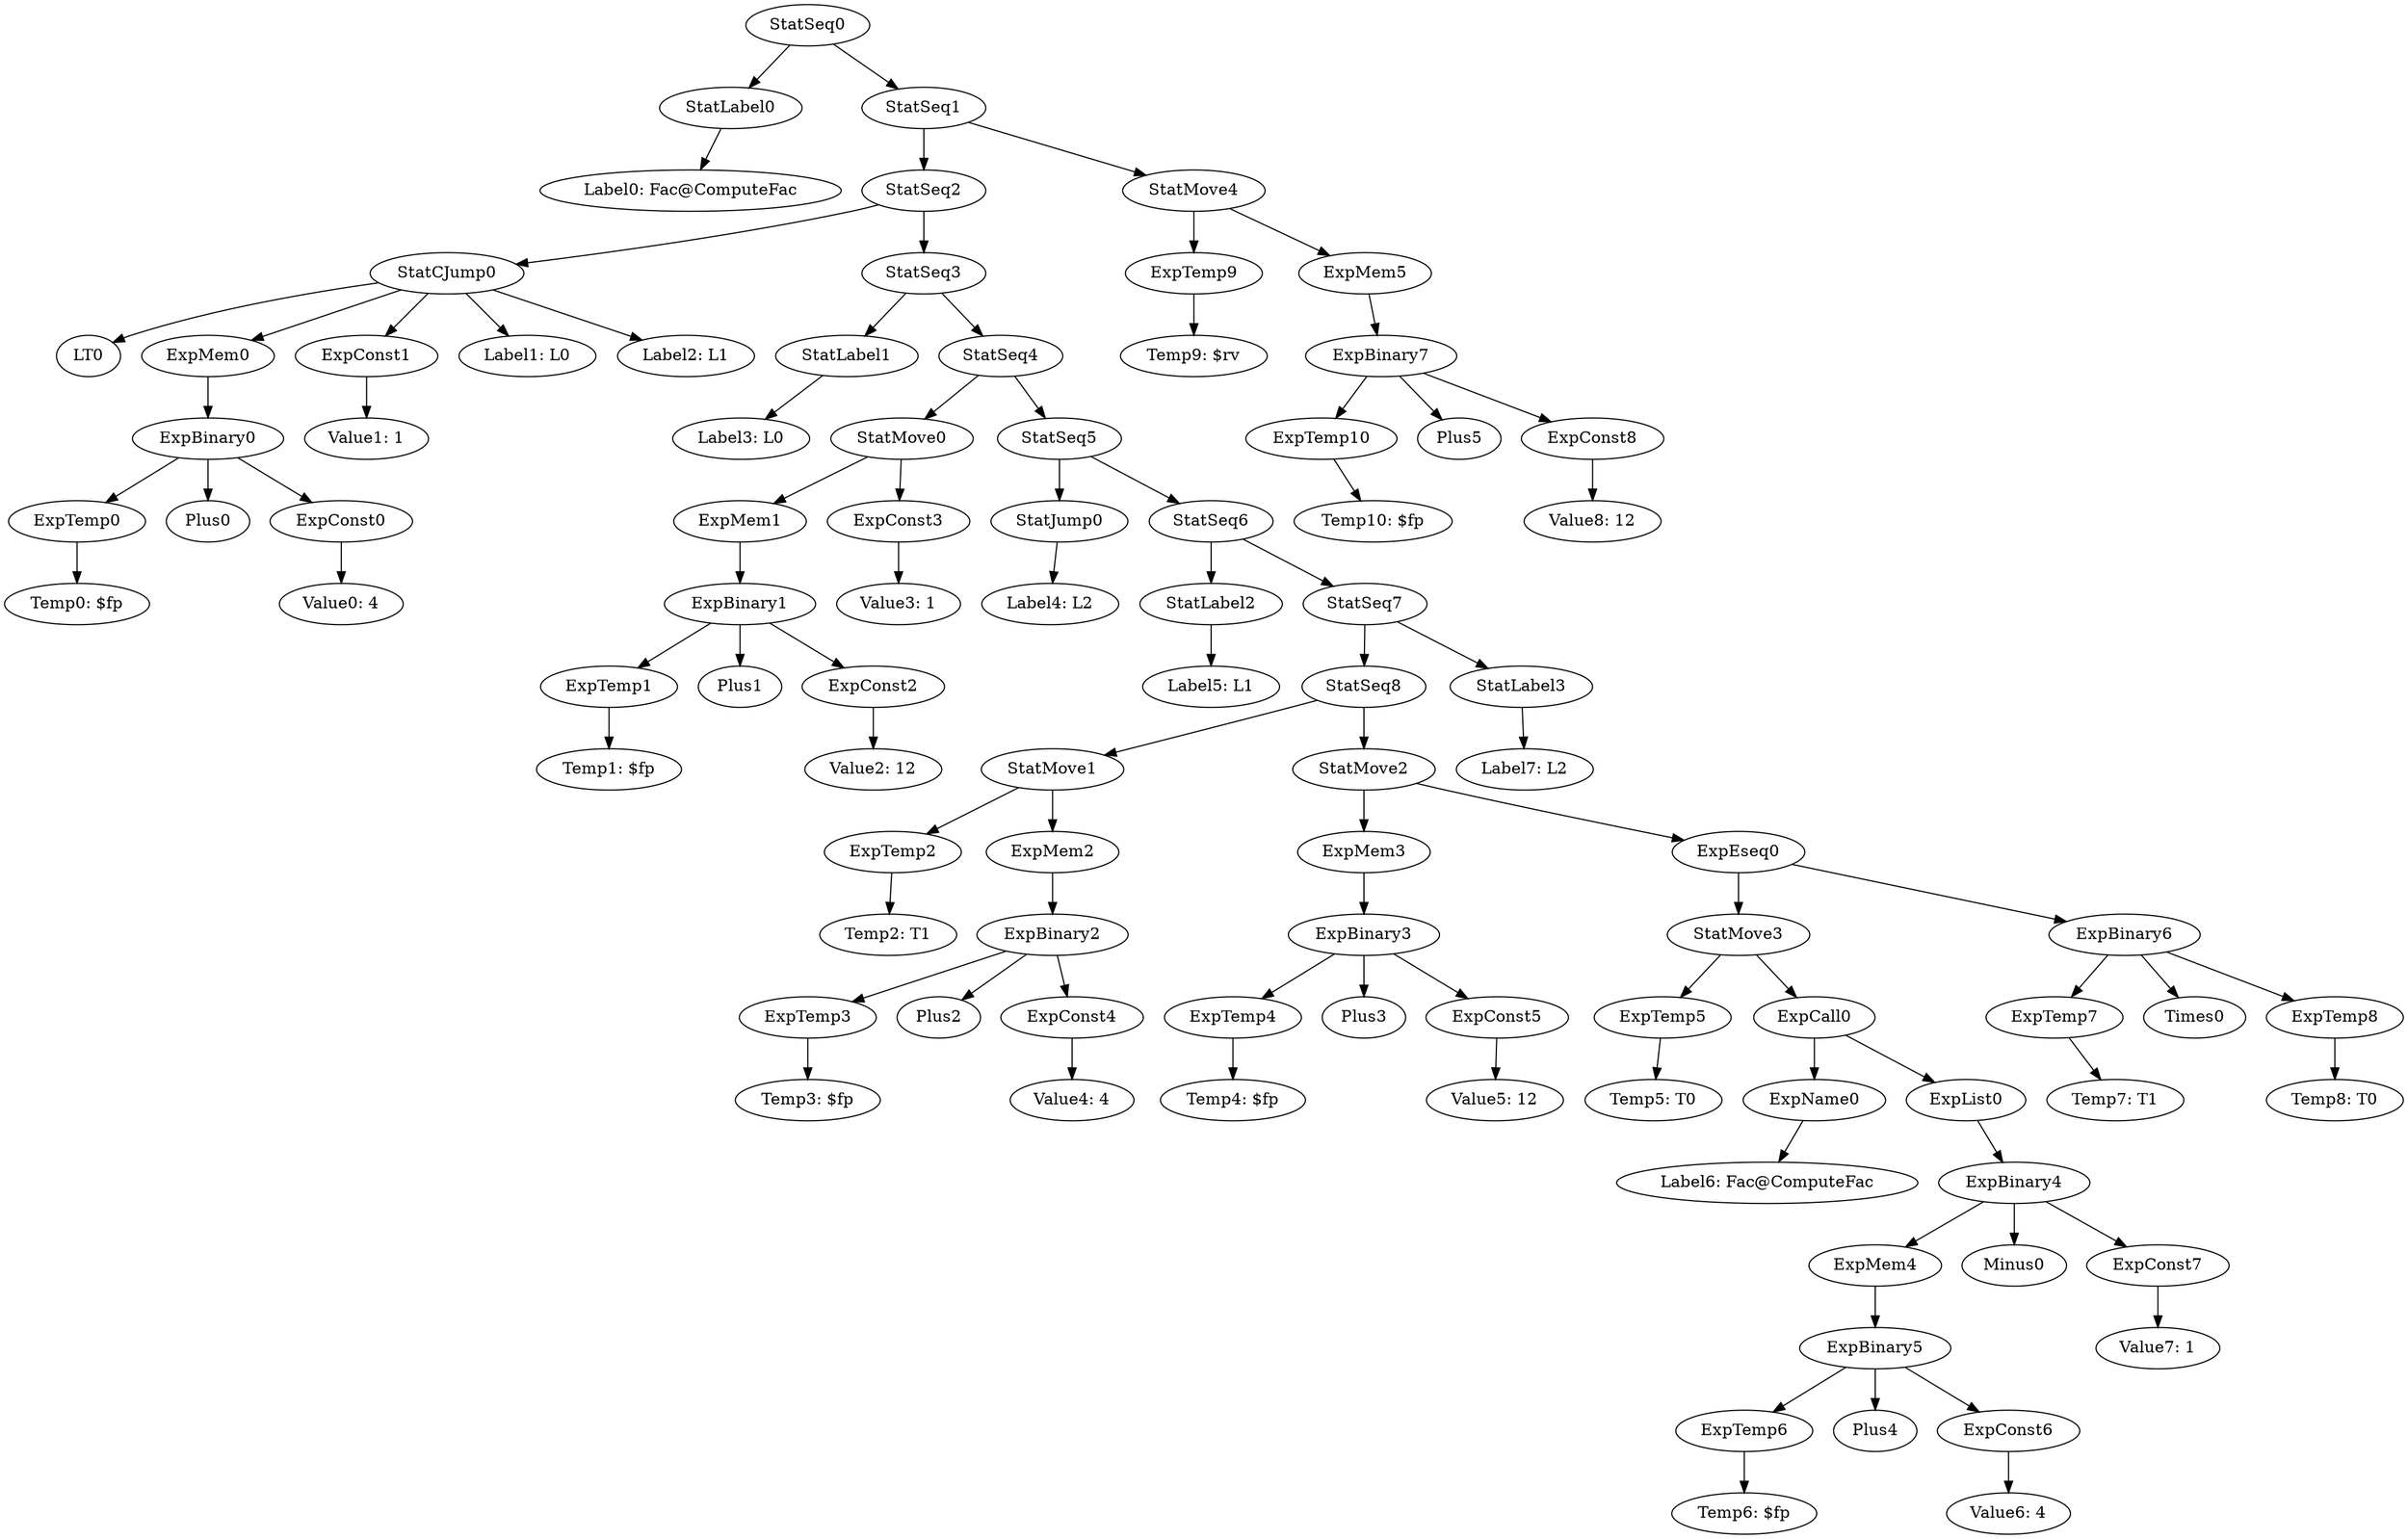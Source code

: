 digraph {
	ordering = out;
	ExpTemp10 -> "Temp10: $fp";
	StatMove4 -> ExpTemp9;
	StatMove4 -> ExpMem5;
	ExpTemp9 -> "Temp9: $rv";
	StatSeq1 -> StatSeq2;
	StatSeq1 -> StatMove4;
	StatSeq7 -> StatSeq8;
	StatSeq7 -> StatLabel3;
	ExpBinary7 -> ExpTemp10;
	ExpBinary7 -> Plus5;
	ExpBinary7 -> ExpConst8;
	ExpTemp8 -> "Temp8: T0";
	ExpBinary6 -> ExpTemp7;
	ExpBinary6 -> Times0;
	ExpBinary6 -> ExpTemp8;
	StatSeq5 -> StatJump0;
	StatSeq5 -> StatSeq6;
	StatMove1 -> ExpTemp2;
	StatMove1 -> ExpMem2;
	StatLabel2 -> "Label5: L1";
	StatJump0 -> "Label4: L2";
	StatSeq4 -> StatMove0;
	StatSeq4 -> StatSeq5;
	StatLabel1 -> "Label3: L0";
	ExpMem2 -> ExpBinary2;
	ExpCall0 -> ExpName0;
	ExpCall0 -> ExpList0;
	ExpConst3 -> "Value3: 1";
	ExpConst7 -> "Value7: 1";
	ExpTemp1 -> "Temp1: $fp";
	StatSeq0 -> StatLabel0;
	StatSeq0 -> StatSeq1;
	ExpTemp5 -> "Temp5: T0";
	StatSeq6 -> StatLabel2;
	StatSeq6 -> StatSeq7;
	ExpTemp3 -> "Temp3: $fp";
	StatSeq8 -> StatMove1;
	StatSeq8 -> StatMove2;
	StatMove0 -> ExpMem1;
	StatMove0 -> ExpConst3;
	StatSeq3 -> StatLabel1;
	StatSeq3 -> StatSeq4;
	ExpTemp7 -> "Temp7: T1";
	ExpTemp0 -> "Temp0: $fp";
	ExpBinary0 -> ExpTemp0;
	ExpBinary0 -> Plus0;
	ExpBinary0 -> ExpConst0;
	ExpMem4 -> ExpBinary5;
	ExpBinary1 -> ExpTemp1;
	ExpBinary1 -> Plus1;
	ExpBinary1 -> ExpConst2;
	ExpMem0 -> ExpBinary0;
	StatSeq2 -> StatCJump0;
	StatSeq2 -> StatSeq3;
	ExpMem1 -> ExpBinary1;
	ExpConst6 -> "Value6: 4";
	ExpConst1 -> "Value1: 1";
	ExpTemp2 -> "Temp2: T1";
	ExpMem5 -> ExpBinary7;
	StatLabel0 -> "Label0: Fac@ComputeFac";
	ExpBinary2 -> ExpTemp3;
	ExpBinary2 -> Plus2;
	ExpBinary2 -> ExpConst4;
	ExpConst8 -> "Value8: 12";
	StatLabel3 -> "Label7: L2";
	ExpConst4 -> "Value4: 4";
	ExpTemp4 -> "Temp4: $fp";
	ExpConst2 -> "Value2: 12";
	ExpBinary3 -> ExpTemp4;
	ExpBinary3 -> Plus3;
	ExpBinary3 -> ExpConst5;
	ExpConst5 -> "Value5: 12";
	ExpMem3 -> ExpBinary3;
	StatMove2 -> ExpMem3;
	StatMove2 -> ExpEseq0;
	StatMove3 -> ExpTemp5;
	StatMove3 -> ExpCall0;
	ExpName0 -> "Label6: Fac@ComputeFac";
	ExpTemp6 -> "Temp6: $fp";
	ExpBinary5 -> ExpTemp6;
	ExpBinary5 -> Plus4;
	ExpBinary5 -> ExpConst6;
	ExpConst0 -> "Value0: 4";
	ExpBinary4 -> ExpMem4;
	ExpBinary4 -> Minus0;
	ExpBinary4 -> ExpConst7;
	StatCJump0 -> LT0;
	StatCJump0 -> ExpMem0;
	StatCJump0 -> ExpConst1;
	StatCJump0 -> "Label1: L0";
	StatCJump0 -> "Label2: L1";
	ExpList0 -> ExpBinary4;
	ExpEseq0 -> StatMove3;
	ExpEseq0 -> ExpBinary6;
}

